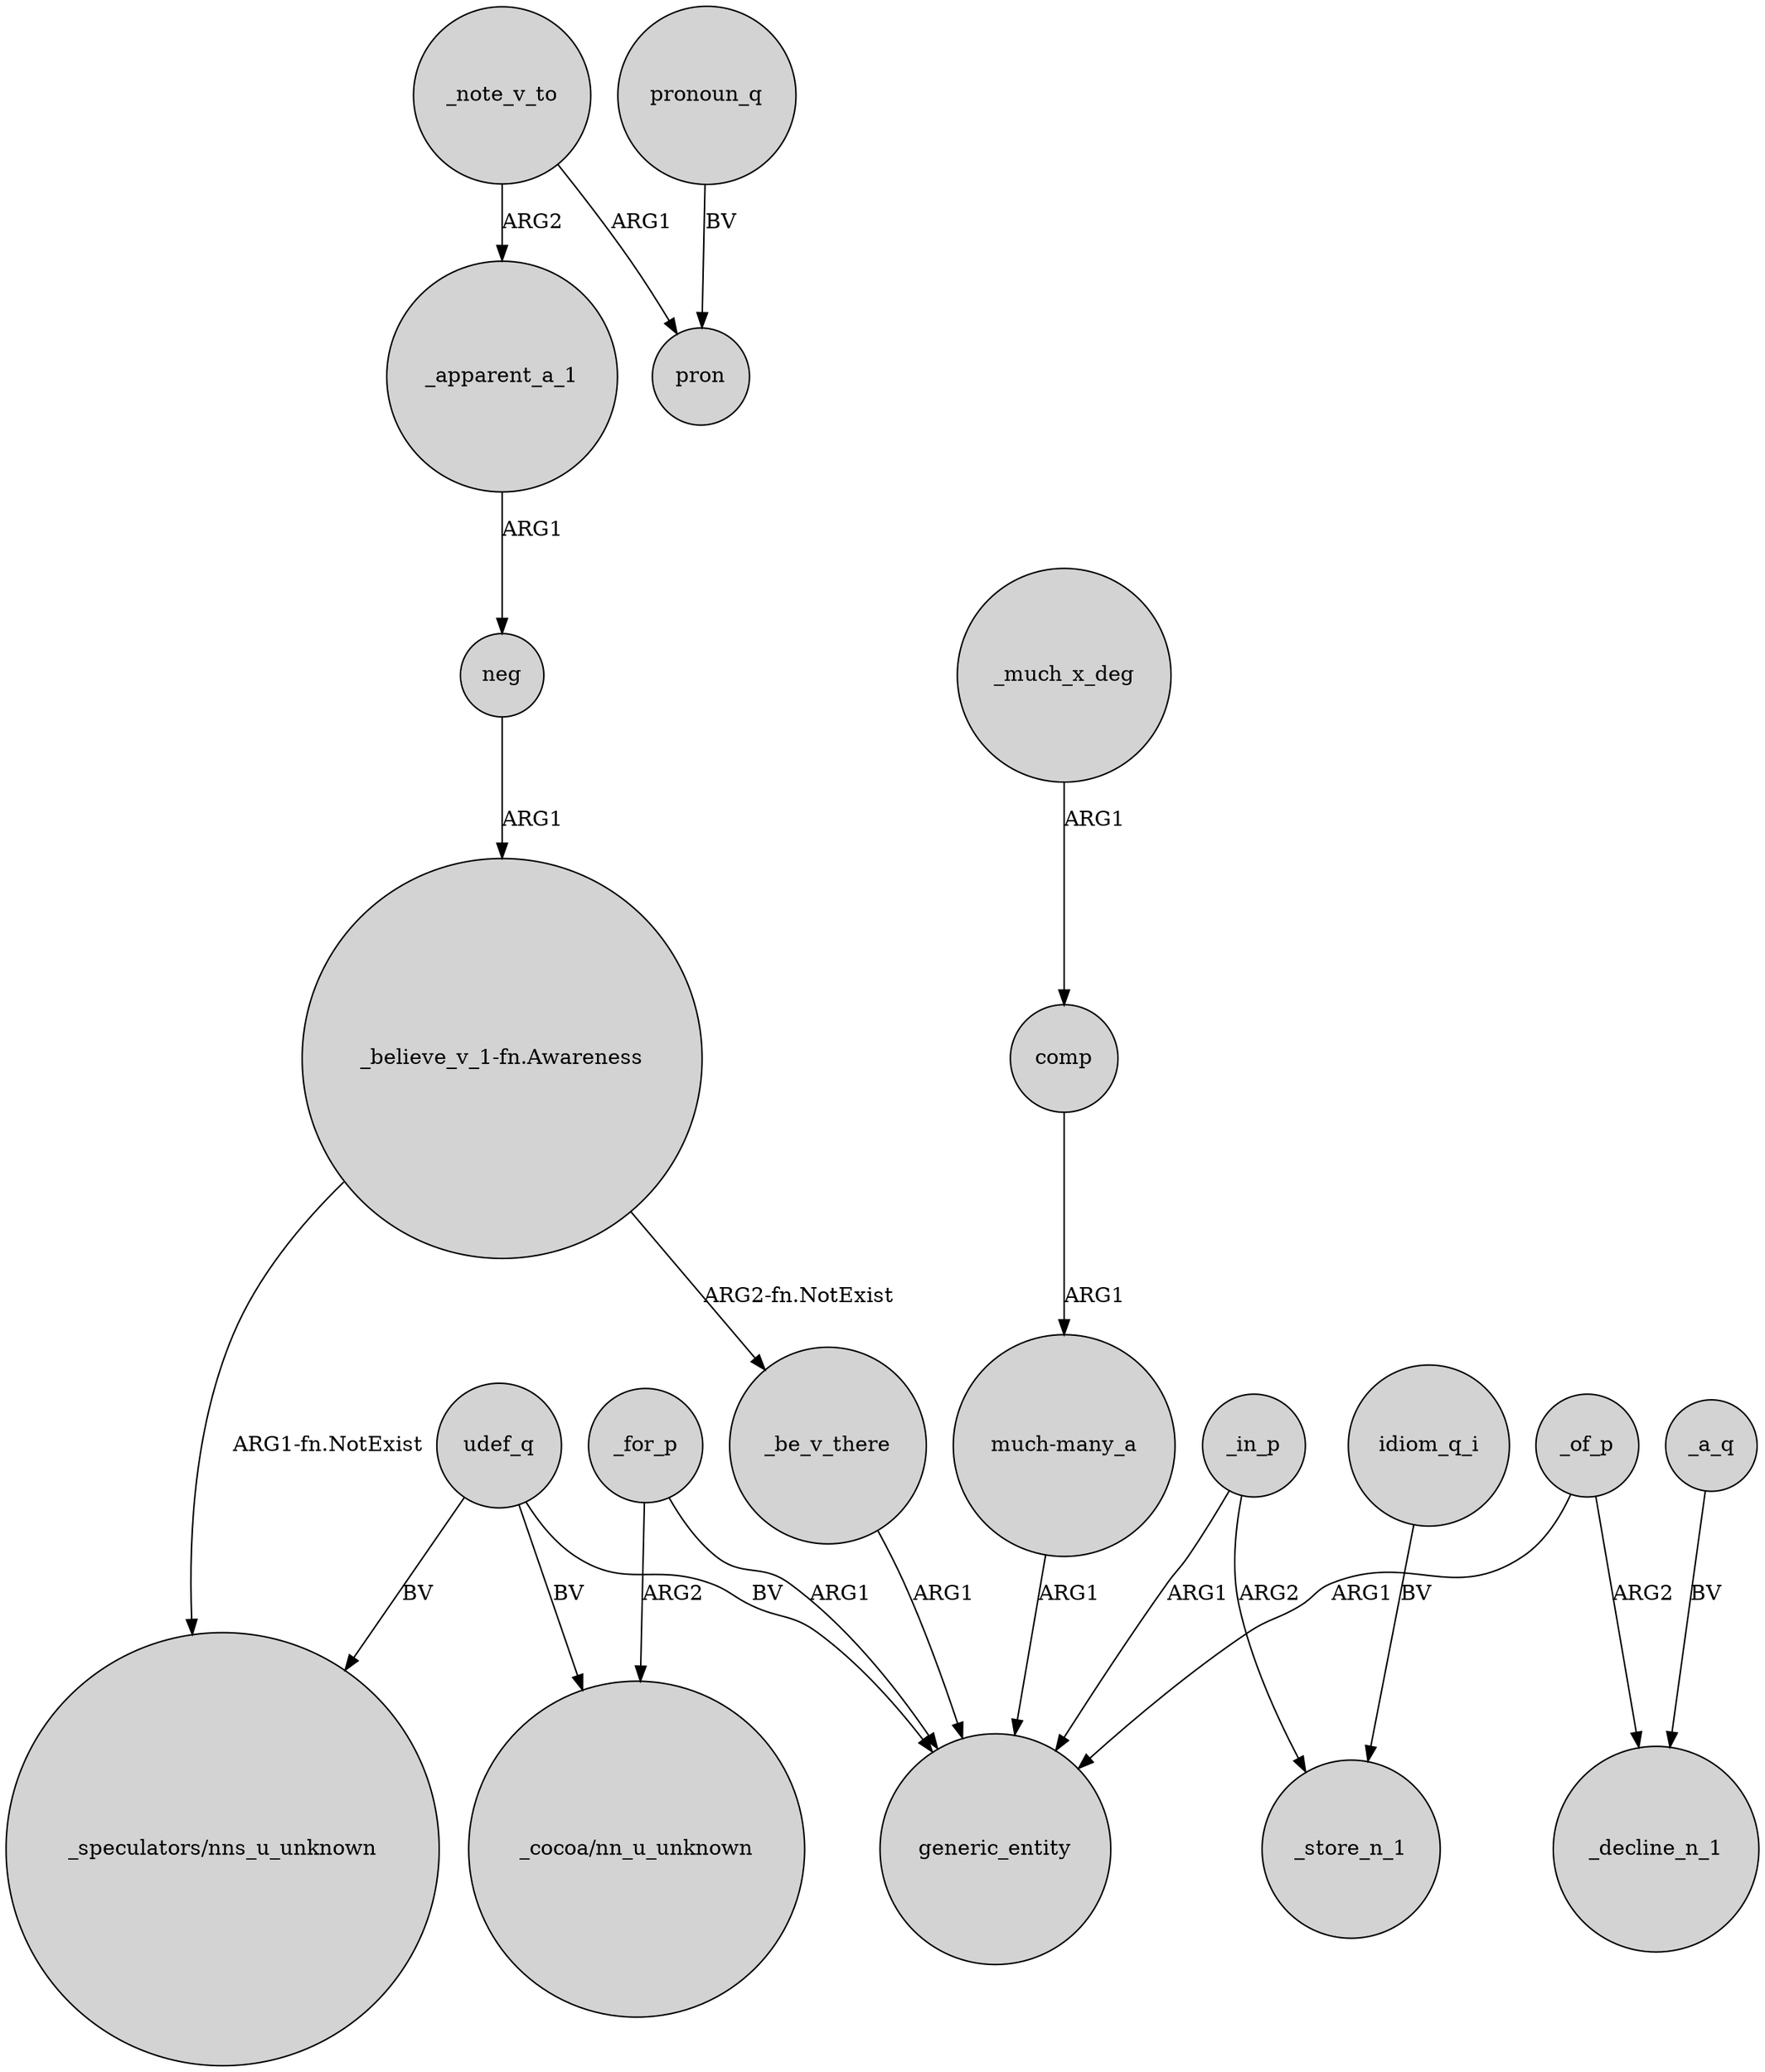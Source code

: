 digraph {
	node [shape=circle style=filled]
	udef_q -> generic_entity [label=BV]
	"much-many_a" -> generic_entity [label=ARG1]
	_note_v_to -> pron [label=ARG1]
	udef_q -> "_cocoa/nn_u_unknown" [label=BV]
	_for_p -> generic_entity [label=ARG1]
	_of_p -> _decline_n_1 [label=ARG2]
	_apparent_a_1 -> neg [label=ARG1]
	_in_p -> _store_n_1 [label=ARG2]
	idiom_q_i -> _store_n_1 [label=BV]
	neg -> "_believe_v_1-fn.Awareness" [label=ARG1]
	_a_q -> _decline_n_1 [label=BV]
	_note_v_to -> _apparent_a_1 [label=ARG2]
	pronoun_q -> pron [label=BV]
	_for_p -> "_cocoa/nn_u_unknown" [label=ARG2]
	comp -> "much-many_a" [label=ARG1]
	"_believe_v_1-fn.Awareness" -> "_speculators/nns_u_unknown" [label="ARG1-fn.NotExist"]
	"_believe_v_1-fn.Awareness" -> _be_v_there [label="ARG2-fn.NotExist"]
	udef_q -> "_speculators/nns_u_unknown" [label=BV]
	_much_x_deg -> comp [label=ARG1]
	_in_p -> generic_entity [label=ARG1]
	_be_v_there -> generic_entity [label=ARG1]
	_of_p -> generic_entity [label=ARG1]
}
